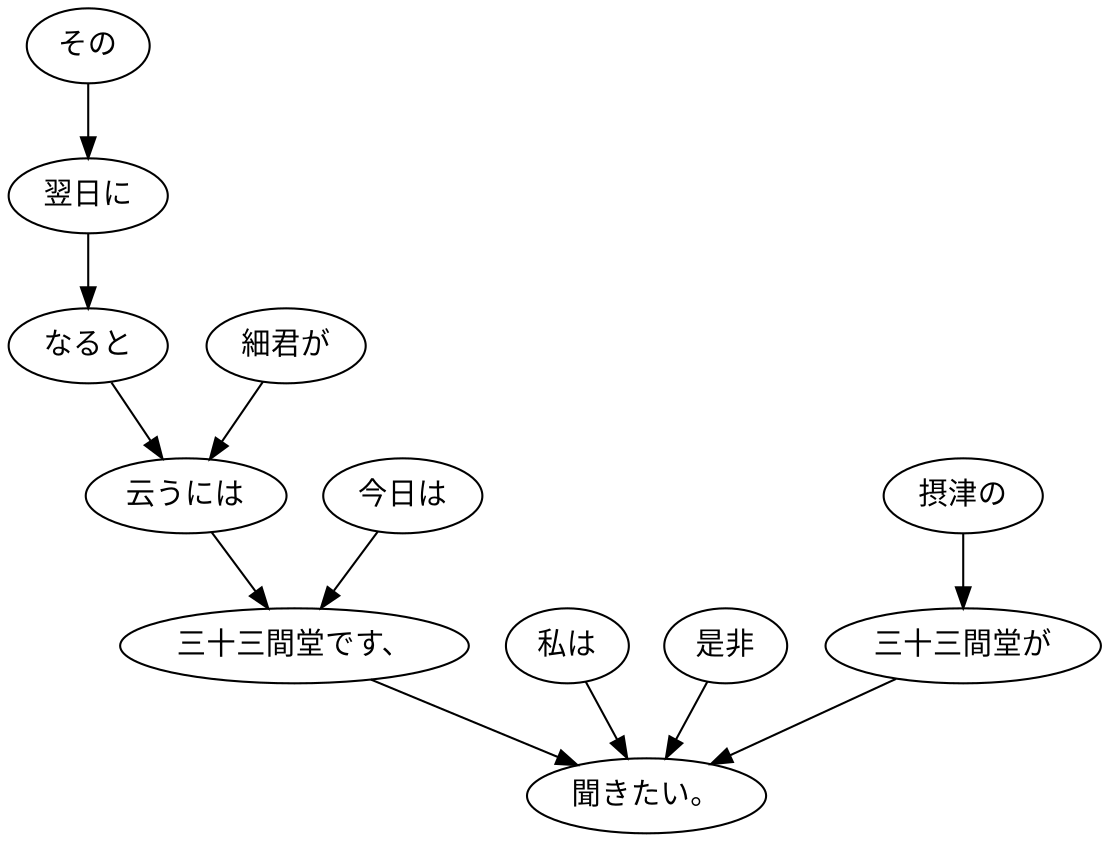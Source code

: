 digraph graph1165 {
	node0 [label="その"];
	node1 [label="翌日に"];
	node2 [label="なると"];
	node3 [label="細君が"];
	node4 [label="云うには"];
	node5 [label="今日は"];
	node6 [label="三十三間堂です、"];
	node7 [label="私は"];
	node8 [label="是非"];
	node9 [label="摂津の"];
	node10 [label="三十三間堂が"];
	node11 [label="聞きたい。"];
	node0 -> node1;
	node1 -> node2;
	node2 -> node4;
	node3 -> node4;
	node4 -> node6;
	node5 -> node6;
	node6 -> node11;
	node7 -> node11;
	node8 -> node11;
	node9 -> node10;
	node10 -> node11;
}
